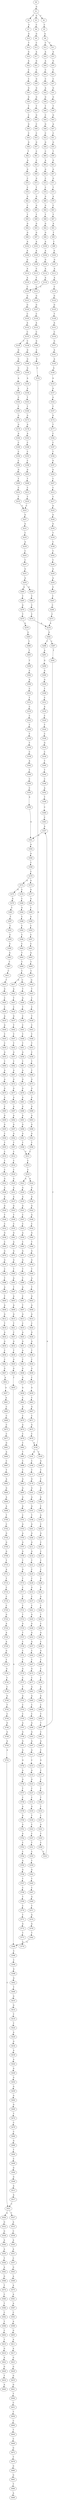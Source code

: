 strict digraph  {
	S0 -> S1 [ label = G ];
	S1 -> S2 [ label = C ];
	S1 -> S3 [ label = G ];
	S1 -> S4 [ label = T ];
	S2 -> S5 [ label = C ];
	S3 -> S6 [ label = C ];
	S4 -> S7 [ label = C ];
	S5 -> S8 [ label = G ];
	S6 -> S9 [ label = G ];
	S7 -> S10 [ label = G ];
	S8 -> S11 [ label = T ];
	S8 -> S12 [ label = C ];
	S9 -> S13 [ label = C ];
	S10 -> S14 [ label = T ];
	S11 -> S15 [ label = A ];
	S12 -> S16 [ label = A ];
	S13 -> S17 [ label = A ];
	S14 -> S18 [ label = G ];
	S15 -> S19 [ label = G ];
	S16 -> S20 [ label = A ];
	S17 -> S21 [ label = G ];
	S18 -> S22 [ label = A ];
	S19 -> S23 [ label = C ];
	S20 -> S24 [ label = C ];
	S21 -> S25 [ label = C ];
	S22 -> S26 [ label = C ];
	S23 -> S27 [ label = C ];
	S24 -> S28 [ label = C ];
	S25 -> S29 [ label = G ];
	S26 -> S30 [ label = C ];
	S27 -> S31 [ label = G ];
	S28 -> S32 [ label = A ];
	S29 -> S33 [ label = G ];
	S30 -> S34 [ label = G ];
	S31 -> S35 [ label = G ];
	S32 -> S36 [ label = G ];
	S33 -> S37 [ label = G ];
	S34 -> S38 [ label = G ];
	S35 -> S39 [ label = T ];
	S36 -> S40 [ label = T ];
	S37 -> S41 [ label = T ];
	S38 -> S42 [ label = T ];
	S39 -> S43 [ label = G ];
	S40 -> S44 [ label = C ];
	S41 -> S45 [ label = G ];
	S42 -> S46 [ label = C ];
	S43 -> S47 [ label = A ];
	S44 -> S48 [ label = G ];
	S45 -> S49 [ label = C ];
	S46 -> S50 [ label = G ];
	S47 -> S51 [ label = C ];
	S48 -> S52 [ label = C ];
	S49 -> S53 [ label = C ];
	S50 -> S54 [ label = C ];
	S51 -> S55 [ label = G ];
	S52 -> S56 [ label = G ];
	S53 -> S57 [ label = G ];
	S54 -> S58 [ label = G ];
	S55 -> S59 [ label = T ];
	S56 -> S60 [ label = C ];
	S57 -> S61 [ label = C ];
	S58 -> S62 [ label = T ];
	S59 -> S63 [ label = G ];
	S60 -> S64 [ label = A ];
	S61 -> S65 [ label = C ];
	S62 -> S66 [ label = A ];
	S63 -> S67 [ label = G ];
	S64 -> S68 [ label = G ];
	S65 -> S69 [ label = G ];
	S66 -> S70 [ label = G ];
	S67 -> S71 [ label = G ];
	S68 -> S72 [ label = C ];
	S69 -> S73 [ label = G ];
	S70 -> S74 [ label = C ];
	S71 -> S75 [ label = T ];
	S72 -> S76 [ label = C ];
	S73 -> S77 [ label = T ];
	S74 -> S78 [ label = C ];
	S75 -> S79 [ label = A ];
	S76 -> S80 [ label = G ];
	S77 -> S81 [ label = G ];
	S78 -> S82 [ label = G ];
	S79 -> S83 [ label = C ];
	S80 -> S84 [ label = G ];
	S81 -> S85 [ label = G ];
	S82 -> S86 [ label = C ];
	S83 -> S87 [ label = T ];
	S84 -> S88 [ label = T ];
	S85 -> S89 [ label = T ];
	S86 -> S90 [ label = T ];
	S87 -> S91 [ label = A ];
	S88 -> S92 [ label = G ];
	S89 -> S93 [ label = G ];
	S90 -> S94 [ label = G ];
	S91 -> S95 [ label = T ];
	S92 -> S96 [ label = G ];
	S93 -> S97 [ label = G ];
	S94 -> S98 [ label = G ];
	S95 -> S99 [ label = T ];
	S96 -> S100 [ label = A ];
	S97 -> S101 [ label = A ];
	S98 -> S102 [ label = A ];
	S99 -> S103 [ label = G ];
	S100 -> S104 [ label = A ];
	S101 -> S105 [ label = A ];
	S102 -> S106 [ label = A ];
	S103 -> S107 [ label = G ];
	S104 -> S108 [ label = G ];
	S105 -> S109 [ label = C ];
	S106 -> S110 [ label = G ];
	S107 -> S111 [ label = A ];
	S108 -> S112 [ label = A ];
	S109 -> S113 [ label = C ];
	S110 -> S114 [ label = A ];
	S111 -> S115 [ label = A ];
	S112 -> S116 [ label = A ];
	S113 -> S117 [ label = T ];
	S114 -> S118 [ label = A ];
	S115 -> S119 [ label = C ];
	S116 -> S120 [ label = C ];
	S117 -> S121 [ label = C ];
	S118 -> S120 [ label = C ];
	S119 -> S122 [ label = G ];
	S120 -> S123 [ label = G ];
	S121 -> S124 [ label = G ];
	S122 -> S125 [ label = G ];
	S123 -> S126 [ label = G ];
	S124 -> S127 [ label = G ];
	S125 -> S128 [ label = T ];
	S126 -> S129 [ label = C ];
	S127 -> S130 [ label = C ];
	S128 -> S131 [ label = A ];
	S129 -> S132 [ label = A ];
	S130 -> S133 [ label = A ];
	S131 -> S134 [ label = C ];
	S132 -> S135 [ label = C ];
	S133 -> S136 [ label = C ];
	S134 -> S137 [ label = G ];
	S135 -> S138 [ label = C ];
	S135 -> S139 [ label = T ];
	S136 -> S140 [ label = G ];
	S137 -> S141 [ label = A ];
	S138 -> S142 [ label = G ];
	S139 -> S143 [ label = G ];
	S140 -> S144 [ label = C ];
	S141 -> S145 [ label = A ];
	S142 -> S146 [ label = G ];
	S143 -> S147 [ label = G ];
	S144 -> S148 [ label = G ];
	S145 -> S149 [ label = G ];
	S146 -> S150 [ label = G ];
	S147 -> S151 [ label = G ];
	S148 -> S152 [ label = C ];
	S149 -> S153 [ label = A ];
	S150 -> S154 [ label = A ];
	S151 -> S155 [ label = A ];
	S152 -> S156 [ label = G ];
	S153 -> S157 [ label = A ];
	S154 -> S158 [ label = A ];
	S155 -> S159 [ label = A ];
	S156 -> S160 [ label = C ];
	S156 -> S161 [ label = G ];
	S157 -> S162 [ label = G ];
	S158 -> S163 [ label = T ];
	S159 -> S164 [ label = C ];
	S160 -> S165 [ label = G ];
	S161 -> S166 [ label = C ];
	S162 -> S167 [ label = T ];
	S163 -> S168 [ label = T ];
	S164 -> S169 [ label = T ];
	S165 -> S170 [ label = T ];
	S166 -> S171 [ label = T ];
	S167 -> S172 [ label = G ];
	S168 -> S173 [ label = G ];
	S169 -> S174 [ label = G ];
	S170 -> S175 [ label = C ];
	S171 -> S176 [ label = G ];
	S172 -> S177 [ label = T ];
	S173 -> S178 [ label = A ];
	S174 -> S179 [ label = G ];
	S175 -> S180 [ label = G ];
	S176 -> S181 [ label = G ];
	S177 -> S182 [ label = C ];
	S178 -> S183 [ label = A ];
	S179 -> S184 [ label = A ];
	S180 -> S185 [ label = A ];
	S181 -> S186 [ label = A ];
	S182 -> S187 [ label = C ];
	S183 -> S188 [ label = C ];
	S184 -> S189 [ label = C ];
	S185 -> S190 [ label = C ];
	S186 -> S191 [ label = A ];
	S187 -> S192 [ label = T ];
	S188 -> S193 [ label = C ];
	S189 -> S194 [ label = C ];
	S190 -> S195 [ label = G ];
	S191 -> S196 [ label = T ];
	S192 -> S197 [ label = G ];
	S193 -> S198 [ label = C ];
	S194 -> S199 [ label = C ];
	S195 -> S200 [ label = C ];
	S196 -> S201 [ label = G ];
	S197 -> S202 [ label = G ];
	S198 -> S203 [ label = G ];
	S199 -> S204 [ label = G ];
	S200 -> S205 [ label = G ];
	S201 -> S206 [ label = G ];
	S202 -> S207 [ label = C ];
	S203 -> S208 [ label = T ];
	S204 -> S209 [ label = T ];
	S205 -> S210 [ label = C ];
	S206 -> S211 [ label = G ];
	S207 -> S212 [ label = C ];
	S208 -> S213 [ label = C ];
	S209 -> S214 [ label = C ];
	S210 -> S215 [ label = C ];
	S211 -> S216 [ label = G ];
	S212 -> S217 [ label = T ];
	S213 -> S218 [ label = T ];
	S214 -> S219 [ label = T ];
	S215 -> S220 [ label = T ];
	S216 -> S221 [ label = T ];
	S217 -> S222 [ label = G ];
	S218 -> S223 [ label = C ];
	S219 -> S223 [ label = C ];
	S220 -> S224 [ label = C ];
	S221 -> S225 [ label = C ];
	S222 -> S226 [ label = G ];
	S223 -> S227 [ label = G ];
	S224 -> S228 [ label = G ];
	S225 -> S229 [ label = C ];
	S226 -> S230 [ label = G ];
	S227 -> S231 [ label = G ];
	S228 -> S232 [ label = G ];
	S229 -> S233 [ label = G ];
	S230 -> S234 [ label = T ];
	S231 -> S235 [ label = C ];
	S232 -> S236 [ label = G ];
	S233 -> S237 [ label = C ];
	S234 -> S238 [ label = C ];
	S235 -> S239 [ label = A ];
	S236 -> S240 [ label = C ];
	S237 -> S241 [ label = C ];
	S238 -> S242 [ label = C ];
	S239 -> S243 [ label = C ];
	S240 -> S244 [ label = T ];
	S241 -> S245 [ label = G ];
	S242 -> S246 [ label = C ];
	S243 -> S247 [ label = C ];
	S244 -> S248 [ label = C ];
	S245 -> S249 [ label = G ];
	S246 -> S250 [ label = G ];
	S247 -> S251 [ label = G ];
	S248 -> S252 [ label = A ];
	S249 -> S253 [ label = A ];
	S250 -> S254 [ label = A ];
	S251 -> S255 [ label = A ];
	S252 -> S256 [ label = C ];
	S253 -> S257 [ label = A ];
	S254 -> S258 [ label = G ];
	S255 -> S259 [ label = G ];
	S255 -> S260 [ label = A ];
	S256 -> S261 [ label = G ];
	S257 -> S262 [ label = C ];
	S258 -> S263 [ label = T ];
	S259 -> S264 [ label = T ];
	S260 -> S265 [ label = T ];
	S261 -> S266 [ label = T ];
	S262 -> S267 [ label = T ];
	S263 -> S268 [ label = C ];
	S264 -> S269 [ label = C ];
	S265 -> S270 [ label = G ];
	S266 -> S271 [ label = C ];
	S267 -> S272 [ label = G ];
	S268 -> S273 [ label = C ];
	S269 -> S274 [ label = C ];
	S270 -> S275 [ label = T ];
	S271 -> S276 [ label = C ];
	S272 -> S277 [ label = C ];
	S273 -> S278 [ label = A ];
	S274 -> S278 [ label = A ];
	S275 -> S279 [ label = A ];
	S276 -> S280 [ label = A ];
	S277 -> S281 [ label = A ];
	S278 -> S282 [ label = G ];
	S279 -> S283 [ label = G ];
	S280 -> S284 [ label = G ];
	S281 -> S285 [ label = A ];
	S282 -> S286 [ label = T ];
	S282 -> S287 [ label = C ];
	S283 -> S288 [ label = T ];
	S284 -> S289 [ label = C ];
	S285 -> S290 [ label = C ];
	S286 -> S291 [ label = A ];
	S287 -> S292 [ label = T ];
	S288 -> S293 [ label = T ];
	S289 -> S294 [ label = T ];
	S290 -> S295 [ label = C ];
	S291 -> S296 [ label = G ];
	S292 -> S297 [ label = T ];
	S293 -> S298 [ label = T ];
	S294 -> S297 [ label = T ];
	S295 -> S299 [ label = A ];
	S296 -> S300 [ label = G ];
	S297 -> S301 [ label = C ];
	S298 -> S302 [ label = C ];
	S299 -> S303 [ label = G ];
	S300 -> S304 [ label = G ];
	S301 -> S305 [ label = A ];
	S302 -> S306 [ label = A ];
	S303 -> S307 [ label = A ];
	S304 -> S308 [ label = T ];
	S305 -> S309 [ label = C ];
	S306 -> S310 [ label = C ];
	S307 -> S311 [ label = A ];
	S308 -> S312 [ label = C ];
	S309 -> S313 [ label = G ];
	S310 -> S314 [ label = T ];
	S311 -> S315 [ label = C ];
	S312 -> S316 [ label = A ];
	S313 -> S317 [ label = C ];
	S314 -> S318 [ label = C ];
	S315 -> S319 [ label = A ];
	S316 -> S320 [ label = C ];
	S317 -> S321 [ label = C ];
	S318 -> S322 [ label = C ];
	S319 -> S323 [ label = G ];
	S320 -> S324 [ label = T ];
	S321 -> S325 [ label = C ];
	S322 -> S326 [ label = T ];
	S323 -> S327 [ label = C ];
	S324 -> S328 [ label = C ];
	S325 -> S329 [ label = T ];
	S326 -> S330 [ label = T ];
	S327 -> S331 [ label = C ];
	S328 -> S332 [ label = G ];
	S329 -> S333 [ label = T ];
	S330 -> S334 [ label = T ];
	S331 -> S335 [ label = G ];
	S332 -> S336 [ label = C ];
	S333 -> S337 [ label = C ];
	S334 -> S338 [ label = C ];
	S335 -> S339 [ label = T ];
	S336 -> S340 [ label = T ];
	S337 -> S341 [ label = A ];
	S338 -> S342 [ label = A ];
	S339 -> S343 [ label = C ];
	S340 -> S344 [ label = T ];
	S341 -> S345 [ label = T ];
	S342 -> S346 [ label = T ];
	S343 -> S347 [ label = C ];
	S344 -> S348 [ label = C ];
	S345 -> S349 [ label = C ];
	S346 -> S350 [ label = C ];
	S347 -> S351 [ label = T ];
	S348 -> S352 [ label = A ];
	S349 -> S353 [ label = C ];
	S350 -> S354 [ label = C ];
	S351 -> S355 [ label = C ];
	S352 -> S356 [ label = T ];
	S353 -> S357 [ label = A ];
	S354 -> S358 [ label = A ];
	S355 -> S359 [ label = T ];
	S356 -> S360 [ label = C ];
	S357 -> S361 [ label = G ];
	S358 -> S361 [ label = G ];
	S359 -> S362 [ label = G ];
	S360 -> S363 [ label = C ];
	S361 -> S364 [ label = A ];
	S362 -> S365 [ label = T ];
	S363 -> S357 [ label = A ];
	S364 -> S366 [ label = A ];
	S365 -> S367 [ label = C ];
	S366 -> S368 [ label = C ];
	S367 -> S369 [ label = G ];
	S368 -> S370 [ label = C ];
	S369 -> S371 [ label = T ];
	S370 -> S372 [ label = A ];
	S370 -> S373 [ label = G ];
	S371 -> S374 [ label = G ];
	S372 -> S375 [ label = G ];
	S372 -> S376 [ label = C ];
	S373 -> S377 [ label = G ];
	S374 -> S378 [ label = G ];
	S375 -> S379 [ label = A ];
	S376 -> S380 [ label = C ];
	S377 -> S381 [ label = A ];
	S378 -> S382 [ label = T ];
	S379 -> S383 [ label = C ];
	S380 -> S384 [ label = A ];
	S381 -> S385 [ label = C ];
	S382 -> S386 [ label = A ];
	S383 -> S387 [ label = T ];
	S384 -> S388 [ label = C ];
	S385 -> S389 [ label = G ];
	S386 -> S390 [ label = C ];
	S387 -> S391 [ label = C ];
	S388 -> S392 [ label = C ];
	S389 -> S393 [ label = C ];
	S390 -> S394 [ label = C ];
	S391 -> S395 [ label = C ];
	S392 -> S396 [ label = C ];
	S393 -> S397 [ label = C ];
	S394 -> S398 [ label = G ];
	S395 -> S399 [ label = C ];
	S396 -> S400 [ label = C ];
	S397 -> S401 [ label = C ];
	S398 -> S402 [ label = G ];
	S399 -> S403 [ label = A ];
	S400 -> S404 [ label = T ];
	S401 -> S405 [ label = A ];
	S402 -> S406 [ label = T ];
	S403 -> S407 [ label = T ];
	S404 -> S408 [ label = T ];
	S405 -> S409 [ label = T ];
	S406 -> S410 [ label = G ];
	S407 -> S411 [ label = C ];
	S408 -> S412 [ label = C ];
	S409 -> S413 [ label = C ];
	S410 -> S414 [ label = G ];
	S411 -> S415 [ label = T ];
	S412 -> S416 [ label = C ];
	S412 -> S417 [ label = G ];
	S413 -> S418 [ label = G ];
	S414 -> S419 [ label = T ];
	S415 -> S420 [ label = G ];
	S416 -> S421 [ label = T ];
	S417 -> S422 [ label = A ];
	S418 -> S423 [ label = T ];
	S419 -> S424 [ label = T ];
	S420 -> S425 [ label = C ];
	S421 -> S426 [ label = G ];
	S422 -> S427 [ label = T ];
	S423 -> S428 [ label = C ];
	S424 -> S429 [ label = A ];
	S425 -> S430 [ label = C ];
	S426 -> S431 [ label = T ];
	S427 -> S432 [ label = C ];
	S428 -> S433 [ label = C ];
	S429 -> S434 [ label = G ];
	S430 -> S435 [ label = A ];
	S431 -> S436 [ label = C ];
	S432 -> S437 [ label = G ];
	S433 -> S438 [ label = T ];
	S434 -> S439 [ label = A ];
	S435 -> S440 [ label = G ];
	S436 -> S441 [ label = C ];
	S437 -> S442 [ label = T ];
	S438 -> S443 [ label = C ];
	S439 -> S444 [ label = A ];
	S440 -> S445 [ label = T ];
	S441 -> S446 [ label = T ];
	S442 -> S447 [ label = T ];
	S443 -> S448 [ label = T ];
	S444 -> S449 [ label = G ];
	S445 -> S450 [ label = C ];
	S446 -> S451 [ label = T ];
	S447 -> S452 [ label = T ];
	S448 -> S453 [ label = T ];
	S449 -> S454 [ label = G ];
	S450 -> S455 [ label = G ];
	S451 -> S456 [ label = G ];
	S452 -> S457 [ label = G ];
	S453 -> S458 [ label = C ];
	S454 -> S459 [ label = G ];
	S455 -> S460 [ label = T ];
	S456 -> S461 [ label = T ];
	S457 -> S462 [ label = T ];
	S458 -> S463 [ label = T ];
	S459 -> S464 [ label = G ];
	S460 -> S465 [ label = A ];
	S461 -> S466 [ label = A ];
	S462 -> S467 [ label = A ];
	S463 -> S468 [ label = C ];
	S464 -> S469 [ label = G ];
	S465 -> S470 [ label = A ];
	S466 -> S471 [ label = G ];
	S467 -> S472 [ label = G ];
	S468 -> S473 [ label = G ];
	S469 -> S474 [ label = T ];
	S470 -> S475 [ label = G ];
	S471 -> S476 [ label = G ];
	S472 -> S477 [ label = G ];
	S473 -> S478 [ label = G ];
	S474 -> S479 [ label = C ];
	S475 -> S480 [ label = A ];
	S476 -> S481 [ label = A ];
	S477 -> S482 [ label = A ];
	S478 -> S483 [ label = A ];
	S479 -> S484 [ label = C ];
	S480 -> S485 [ label = C ];
	S481 -> S486 [ label = G ];
	S482 -> S487 [ label = A ];
	S483 -> S488 [ label = G ];
	S484 -> S489 [ label = G ];
	S485 -> S490 [ label = G ];
	S486 -> S491 [ label = A ];
	S487 -> S492 [ label = A ];
	S488 -> S493 [ label = A ];
	S489 -> S494 [ label = T ];
	S490 -> S495 [ label = G ];
	S491 -> S496 [ label = G ];
	S492 -> S497 [ label = G ];
	S493 -> S498 [ label = G ];
	S494 -> S499 [ label = C ];
	S495 -> S500 [ label = C ];
	S496 -> S501 [ label = G ];
	S497 -> S502 [ label = G ];
	S498 -> S503 [ label = G ];
	S499 -> S504 [ label = G ];
	S500 -> S505 [ label = T ];
	S501 -> S506 [ label = T ];
	S502 -> S507 [ label = T ];
	S503 -> S508 [ label = T ];
	S504 -> S509 [ label = G ];
	S505 -> S510 [ label = C ];
	S506 -> S511 [ label = C ];
	S507 -> S512 [ label = C ];
	S508 -> S511 [ label = C ];
	S509 -> S513 [ label = A ];
	S510 -> S514 [ label = T ];
	S511 -> S515 [ label = C ];
	S512 -> S516 [ label = C ];
	S513 -> S517 [ label = A ];
	S514 -> S518 [ label = C ];
	S515 -> S519 [ label = C ];
	S516 -> S520 [ label = C ];
	S517 -> S521 [ label = C ];
	S518 -> S522 [ label = G ];
	S519 -> S523 [ label = A ];
	S519 -> S524 [ label = G ];
	S520 -> S525 [ label = G ];
	S521 -> S526 [ label = A ];
	S521 -> S527 [ label = T ];
	S522 -> S528 [ label = A ];
	S523 -> S529 [ label = G ];
	S524 -> S530 [ label = G ];
	S525 -> S531 [ label = A ];
	S526 -> S532 [ label = G ];
	S527 -> S533 [ label = A ];
	S528 -> S534 [ label = A ];
	S529 -> S535 [ label = A ];
	S530 -> S536 [ label = A ];
	S531 -> S537 [ label = A ];
	S532 -> S538 [ label = G ];
	S533 -> S539 [ label = C ];
	S534 -> S540 [ label = G ];
	S535 -> S541 [ label = G ];
	S536 -> S542 [ label = G ];
	S537 -> S543 [ label = G ];
	S538 -> S544 [ label = A ];
	S539 -> S545 [ label = A ];
	S540 -> S546 [ label = T ];
	S541 -> S547 [ label = C ];
	S542 -> S548 [ label = G ];
	S543 -> S549 [ label = T ];
	S544 -> S550 [ label = A ];
	S545 -> S551 [ label = A ];
	S546 -> S552 [ label = C ];
	S547 -> S553 [ label = C ];
	S548 -> S554 [ label = C ];
	S549 -> S555 [ label = C ];
	S550 -> S556 [ label = T ];
	S551 -> S557 [ label = C ];
	S552 -> S558 [ label = G ];
	S553 -> S559 [ label = A ];
	S554 -> S560 [ label = G ];
	S555 -> S561 [ label = G ];
	S556 -> S562 [ label = A ];
	S557 -> S563 [ label = G ];
	S558 -> S564 [ label = C ];
	S559 -> S565 [ label = C ];
	S560 -> S566 [ label = T ];
	S561 -> S567 [ label = A ];
	S562 -> S568 [ label = G ];
	S563 -> S569 [ label = A ];
	S564 -> S570 [ label = G ];
	S565 -> S571 [ label = G ];
	S566 -> S572 [ label = G ];
	S567 -> S573 [ label = G ];
	S568 -> S574 [ label = T ];
	S569 -> S575 [ label = A ];
	S570 -> S576 [ label = G ];
	S571 -> S577 [ label = G ];
	S572 -> S578 [ label = G ];
	S573 -> S579 [ label = G ];
	S574 -> S580 [ label = C ];
	S575 -> S581 [ label = A ];
	S576 -> S582 [ label = C ];
	S577 -> S583 [ label = T ];
	S578 -> S584 [ label = T ];
	S579 -> S585 [ label = T ];
	S580 -> S586 [ label = T ];
	S581 -> S587 [ label = A ];
	S582 -> S588 [ label = T ];
	S583 -> S589 [ label = T ];
	S584 -> S590 [ label = A ];
	S585 -> S591 [ label = A ];
	S586 -> S592 [ label = C ];
	S587 -> S593 [ label = C ];
	S588 -> S594 [ label = A ];
	S589 -> S595 [ label = A ];
	S590 -> S596 [ label = T ];
	S591 -> S597 [ label = T ];
	S592 -> S598 [ label = T ];
	S593 -> S599 [ label = A ];
	S594 -> S600 [ label = T ];
	S595 -> S601 [ label = C ];
	S596 -> S602 [ label = G ];
	S597 -> S603 [ label = A ];
	S598 -> S604 [ label = C ];
	S599 -> S605 [ label = G ];
	S600 -> S606 [ label = A ];
	S601 -> S607 [ label = T ];
	S602 -> S608 [ label = A ];
	S603 -> S609 [ label = A ];
	S604 -> S610 [ label = T ];
	S605 -> S611 [ label = A ];
	S606 -> S612 [ label = G ];
	S607 -> S613 [ label = G ];
	S608 -> S614 [ label = G ];
	S609 -> S615 [ label = G ];
	S610 -> S616 [ label = G ];
	S611 -> S617 [ label = A ];
	S612 -> S618 [ label = T ];
	S613 -> S619 [ label = C ];
	S614 -> S620 [ label = C ];
	S615 -> S621 [ label = T ];
	S616 -> S622 [ label = A ];
	S617 -> S623 [ label = G ];
	S618 -> S624 [ label = A ];
	S619 -> S625 [ label = A ];
	S620 -> S626 [ label = G ];
	S621 -> S627 [ label = C ];
	S622 -> S628 [ label = G ];
	S623 -> S629 [ label = G ];
	S624 -> S630 [ label = G ];
	S625 -> S631 [ label = G ];
	S626 -> S632 [ label = G ];
	S627 -> S633 [ label = G ];
	S628 -> S634 [ label = T ];
	S629 -> S635 [ label = G ];
	S630 -> S636 [ label = C ];
	S631 -> S637 [ label = A ];
	S632 -> S638 [ label = T ];
	S633 -> S639 [ label = T ];
	S634 -> S640 [ label = A ];
	S635 -> S641 [ label = G ];
	S636 -> S642 [ label = C ];
	S637 -> S643 [ label = C ];
	S638 -> S644 [ label = C ];
	S639 -> S645 [ label = G ];
	S641 -> S646 [ label = T ];
	S642 -> S647 [ label = G ];
	S643 -> S648 [ label = G ];
	S644 -> S649 [ label = G ];
	S645 -> S650 [ label = G ];
	S646 -> S651 [ label = C ];
	S647 -> S652 [ label = A ];
	S648 -> S653 [ label = G ];
	S649 -> S654 [ label = C ];
	S650 -> S655 [ label = T ];
	S651 -> S656 [ label = T ];
	S652 -> S657 [ label = A ];
	S653 -> S658 [ label = A ];
	S654 -> S659 [ label = A ];
	S655 -> S386 [ label = A ];
	S656 -> S660 [ label = C ];
	S657 -> S661 [ label = A ];
	S658 -> S662 [ label = C ];
	S659 -> S663 [ label = C ];
	S660 -> S664 [ label = T ];
	S661 -> S665 [ label = C ];
	S662 -> S666 [ label = A ];
	S663 -> S667 [ label = G ];
	S664 -> S668 [ label = C ];
	S665 -> S669 [ label = C ];
	S666 -> S670 [ label = C ];
	S667 -> S671 [ label = C ];
	S668 -> S672 [ label = G ];
	S669 -> S673 [ label = C ];
	S670 -> S674 [ label = A ];
	S671 -> S675 [ label = G ];
	S672 -> S676 [ label = T ];
	S673 -> S677 [ label = C ];
	S674 -> S678 [ label = C ];
	S675 -> S679 [ label = C ];
	S676 -> S680 [ label = G ];
	S677 -> S681 [ label = G ];
	S678 -> S682 [ label = C ];
	S679 -> S156 [ label = G ];
	S680 -> S683 [ label = G ];
	S681 -> S684 [ label = A ];
	S682 -> S685 [ label = T ];
	S683 -> S686 [ label = T ];
	S684 -> S687 [ label = C ];
	S685 -> S688 [ label = C ];
	S686 -> S689 [ label = A ];
	S687 -> S690 [ label = T ];
	S688 -> S691 [ label = T ];
	S690 -> S692 [ label = A ];
	S691 -> S693 [ label = A ];
	S692 -> S694 [ label = G ];
	S693 -> S695 [ label = G ];
	S694 -> S696 [ label = A ];
	S695 -> S697 [ label = A ];
	S696 -> S698 [ label = A ];
	S697 -> S699 [ label = A ];
	S698 -> S700 [ label = T ];
	S699 -> S701 [ label = C ];
	S700 -> S702 [ label = C ];
	S701 -> S703 [ label = G ];
	S702 -> S704 [ label = G ];
	S703 -> S705 [ label = A ];
	S704 -> S706 [ label = G ];
	S705 -> S707 [ label = G ];
	S706 -> S708 [ label = G ];
	S707 -> S709 [ label = G ];
	S708 -> S710 [ label = T ];
	S709 -> S711 [ label = T ];
	S710 -> S712 [ label = A ];
	S711 -> S713 [ label = G ];
	S712 -> S714 [ label = T ];
	S713 -> S715 [ label = T ];
	S714 -> S716 [ label = C ];
	S715 -> S717 [ label = C ];
	S716 -> S718 [ label = C ];
	S717 -> S719 [ label = C ];
	S718 -> S720 [ label = C ];
	S719 -> S721 [ label = C ];
	S720 -> S722 [ label = G ];
	S721 -> S723 [ label = T ];
	S722 -> S724 [ label = A ];
	S723 -> S725 [ label = G ];
	S724 -> S726 [ label = A ];
	S725 -> S727 [ label = T ];
	S726 -> S728 [ label = A ];
	S727 -> S729 [ label = C ];
	S728 -> S730 [ label = G ];
	S729 -> S731 [ label = C ];
	S730 -> S732 [ label = T ];
	S731 -> S733 [ label = T ];
	S732 -> S734 [ label = G ];
	S733 -> S735 [ label = A ];
	S734 -> S736 [ label = T ];
	S735 -> S737 [ label = C ];
	S736 -> S738 [ label = C ];
	S737 -> S739 [ label = T ];
	S738 -> S740 [ label = G ];
	S739 -> S741 [ label = A ];
	S740 -> S742 [ label = T ];
	S741 -> S743 [ label = C ];
	S742 -> S744 [ label = C ];
	S743 -> S745 [ label = C ];
	S744 -> S746 [ label = G ];
	S745 -> S747 [ label = A ];
	S746 -> S748 [ label = G ];
	S747 -> S749 [ label = G ];
	S748 -> S750 [ label = A ];
	S749 -> S751 [ label = G ];
	S750 -> S752 [ label = A ];
	S751 -> S753 [ label = A ];
	S752 -> S521 [ label = C ];
	S753 -> S754 [ label = G ];
	S754 -> S755 [ label = A ];
	S755 -> S756 [ label = G ];
	S756 -> S757 [ label = T ];
	S757 -> S758 [ label = C ];
	S758 -> S759 [ label = A ];
	S759 -> S760 [ label = G ];
	S760 -> S761 [ label = G ];
	S761 -> S762 [ label = A ];
	S762 -> S763 [ label = C ];
	S763 -> S764 [ label = C ];
	S764 -> S765 [ label = A ];
	S765 -> S766 [ label = G ];
	S766 -> S767 [ label = T ];
	S767 -> S768 [ label = C ];
	S768 -> S769 [ label = T ];
	S769 -> S770 [ label = C ];
	S770 -> S771 [ label = T ];
	S771 -> S772 [ label = G ];
	S772 -> S773 [ label = T ];
	S773 -> S774 [ label = A ];
}
